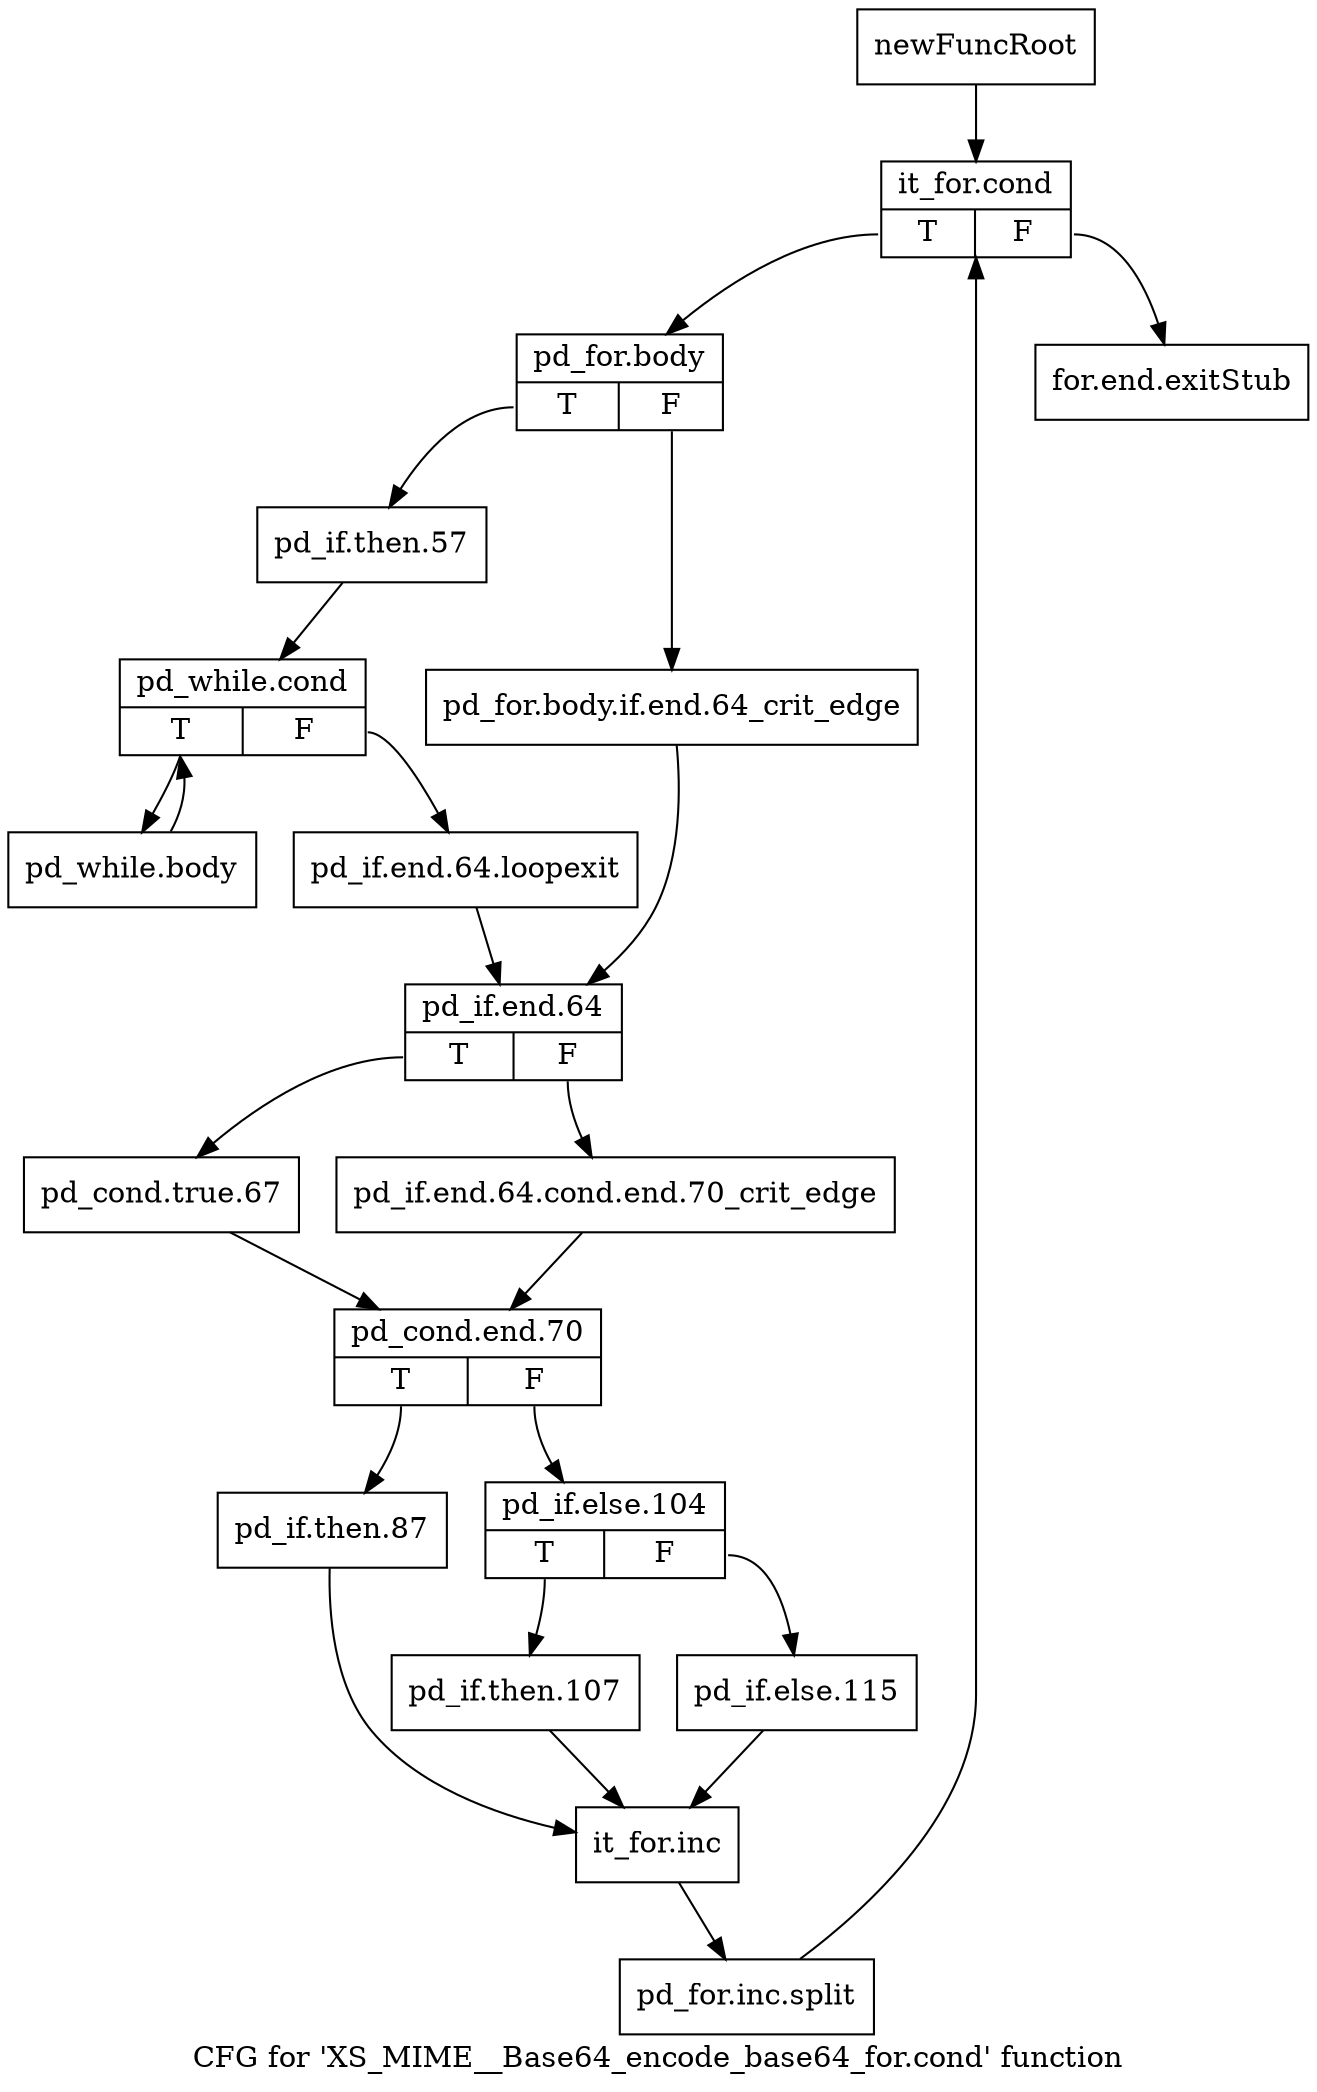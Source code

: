 digraph "CFG for 'XS_MIME__Base64_encode_base64_for.cond' function" {
	label="CFG for 'XS_MIME__Base64_encode_base64_for.cond' function";

	Node0x5835920 [shape=record,label="{newFuncRoot}"];
	Node0x5835920 -> Node0x58359c0;
	Node0x5835970 [shape=record,label="{for.end.exitStub}"];
	Node0x58359c0 [shape=record,label="{it_for.cond|{<s0>T|<s1>F}}"];
	Node0x58359c0:s0 -> Node0x5835a10;
	Node0x58359c0:s1 -> Node0x5835970;
	Node0x5835a10 [shape=record,label="{pd_for.body|{<s0>T|<s1>F}}"];
	Node0x5835a10:s0 -> Node0x5835ab0;
	Node0x5835a10:s1 -> Node0x5835a60;
	Node0x5835a60 [shape=record,label="{pd_for.body.if.end.64_crit_edge}"];
	Node0x5835a60 -> Node0x5835ba0;
	Node0x5835ab0 [shape=record,label="{pd_if.then.57}"];
	Node0x5835ab0 -> Node0x5835b00;
	Node0x5835b00 [shape=record,label="{pd_while.cond|{<s0>T|<s1>F}}"];
	Node0x5835b00:s0 -> Node0x5835e70;
	Node0x5835b00:s1 -> Node0x5835b50;
	Node0x5835b50 [shape=record,label="{pd_if.end.64.loopexit}"];
	Node0x5835b50 -> Node0x5835ba0;
	Node0x5835ba0 [shape=record,label="{pd_if.end.64|{<s0>T|<s1>F}}"];
	Node0x5835ba0:s0 -> Node0x5835c40;
	Node0x5835ba0:s1 -> Node0x5835bf0;
	Node0x5835bf0 [shape=record,label="{pd_if.end.64.cond.end.70_crit_edge}"];
	Node0x5835bf0 -> Node0x5835c90;
	Node0x5835c40 [shape=record,label="{pd_cond.true.67}"];
	Node0x5835c40 -> Node0x5835c90;
	Node0x5835c90 [shape=record,label="{pd_cond.end.70|{<s0>T|<s1>F}}"];
	Node0x5835c90:s0 -> Node0x5835dd0;
	Node0x5835c90:s1 -> Node0x5835ce0;
	Node0x5835ce0 [shape=record,label="{pd_if.else.104|{<s0>T|<s1>F}}"];
	Node0x5835ce0:s0 -> Node0x5835d80;
	Node0x5835ce0:s1 -> Node0x5835d30;
	Node0x5835d30 [shape=record,label="{pd_if.else.115}"];
	Node0x5835d30 -> Node0x5835e20;
	Node0x5835d80 [shape=record,label="{pd_if.then.107}"];
	Node0x5835d80 -> Node0x5835e20;
	Node0x5835dd0 [shape=record,label="{pd_if.then.87}"];
	Node0x5835dd0 -> Node0x5835e20;
	Node0x5835e20 [shape=record,label="{it_for.inc}"];
	Node0x5835e20 -> Node0x67f4d50;
	Node0x67f4d50 [shape=record,label="{pd_for.inc.split}"];
	Node0x67f4d50 -> Node0x58359c0;
	Node0x5835e70 [shape=record,label="{pd_while.body}"];
	Node0x5835e70 -> Node0x5835b00;
}
